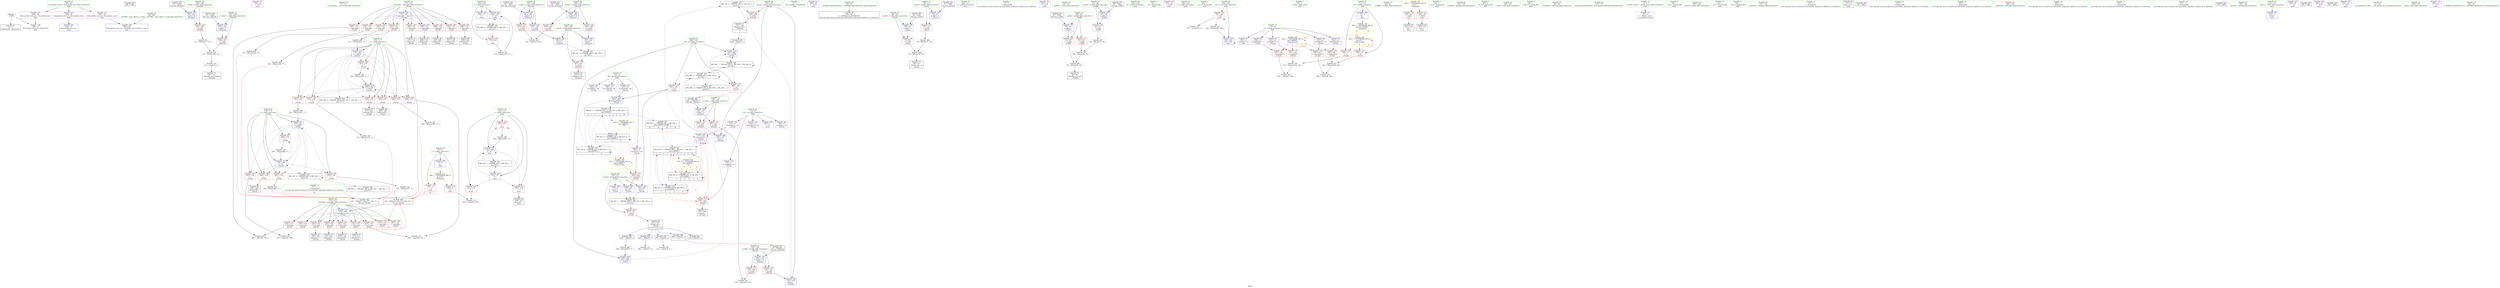 digraph "SVFG" {
	label="SVFG";

	Node0x558eb5ecf9c0 [shape=record,color=grey,label="{NodeID: 0\nNullPtr}"];
	Node0x558eb5ecf9c0 -> Node0x558eb5ee54e0[style=solid];
	Node0x558eb5ecf9c0 -> Node0x558eb5eec9b0[style=solid];
	Node0x558eb5f26870 [shape=record,color=black,label="{NodeID: 443\n380 = PHI()\n}"];
	Node0x558eb5ee6e70 [shape=record,color=blue,label="{NodeID: 194\n103\<--101\nn.addr\<--n\n_Z4chckii\n}"];
	Node0x558eb5ee6e70 -> Node0x558eb5ee9830[style=dashed];
	Node0x558eb5ee3850 [shape=record,color=purple,label="{NodeID: 111\n338\<--30\n\<--.str.4\nmain\n}"];
	Node0x558eb5ee2270 [shape=record,color=green,label="{NodeID: 28\n51\<--52\n__cxa_atexit\<--__cxa_atexit_field_insensitive\n}"];
	Node0x558eb5ef57c0 [shape=record,color=grey,label="{NodeID: 305\n275 = Binary(274, 77, )\n|{<s0>5}}"];
	Node0x558eb5ef57c0:s0 -> Node0x558eb5f27310[style=solid,color=red];
	Node0x558eb5eef4c0 [shape=record,color=blue,label="{NodeID: 222\n324\<--375\nt\<--inc5\nmain\n}"];
	Node0x558eb5eef4c0 -> Node0x558eb5f05d80[style=dashed];
	Node0x558eb5eea050 [shape=record,color=red,label="{NodeID: 139\n154\<--149\n\<--b.addr\n_Z4maxiii\n}"];
	Node0x558eb5eea050 -> Node0x558eb5ef6b40[style=solid];
	Node0x558eb5ee4b00 [shape=record,color=green,label="{NodeID: 56\n314\<--315\ni\<--i_field_insensitive\nmain\n}"];
	Node0x558eb5ee4b00 -> Node0x558eb5eec1a0[style=solid];
	Node0x558eb5ee4b00 -> Node0x558eb5eec270[style=solid];
	Node0x558eb5ee4b00 -> Node0x558eb5eec340[style=solid];
	Node0x558eb5ee4b00 -> Node0x558eb5eef320[style=solid];
	Node0x558eb5ee4b00 -> Node0x558eb5eef3f0[style=solid];
	Node0x558eb5f04480 [shape=record,color=black,label="{NodeID: 333\nMR_14V_3 = PHI(MR_14V_4, MR_14V_2, )\npts\{121 \}\n}"];
	Node0x558eb5f04480 -> Node0x558eb5ee99d0[style=dashed];
	Node0x558eb5eeb710 [shape=record,color=red,label="{NodeID: 167\n255\<--178\n\<--j\n_Z3calii\n}"];
	Node0x558eb5eeb710 -> Node0x558eb5ef63c0[style=solid];
	Node0x558eb5ee6310 [shape=record,color=black,label="{NodeID: 84\n260\<--259\nidxprom33\<--\n_Z3calii\n}"];
	Node0x558eb5ebe830 [shape=record,color=green,label="{NodeID: 1\n7\<--1\n__dso_handle\<--dummyObj\nGlob }"];
	Node0x558eb5f26940 [shape=record,color=black,label="{NodeID: 444\n101 = PHI()\n0th arg _Z4chckii }"];
	Node0x558eb5f26940 -> Node0x558eb5ee6e70[style=solid];
	Node0x558eb5ee6f40 [shape=record,color=blue,label="{NodeID: 195\n105\<--102\nk.addr\<--k\n_Z4chckii\n}"];
	Node0x558eb5ee6f40 -> Node0x558eb5ee9900[style=dashed];
	Node0x558eb5ee3920 [shape=record,color=purple,label="{NodeID: 112\n360\<--30\n\<--.str.4\nmain\n}"];
	Node0x558eb5ee2370 [shape=record,color=green,label="{NodeID: 29\n50\<--56\n_ZNSt8ios_base4InitD1Ev\<--_ZNSt8ios_base4InitD1Ev_field_insensitive\n}"];
	Node0x558eb5ee2370 -> Node0x558eb5ee56b0[style=solid];
	Node0x558eb5ef5940 [shape=record,color=grey,label="{NodeID: 306\n76 = Binary(77, 75, )\n}"];
	Node0x558eb5ef5940 -> Node0x558eb5ef5c40[style=solid];
	Node0x558eb5eea120 [shape=record,color=red,label="{NodeID: 140\n160\<--149\n\<--b.addr\n_Z4maxiii\n}"];
	Node0x558eb5eea120 -> Node0x558eb5ee75c0[style=solid];
	Node0x558eb5ee4bd0 [shape=record,color=green,label="{NodeID: 57\n316\<--317\nj\<--j_field_insensitive\nmain\n}"];
	Node0x558eb5eeb7e0 [shape=record,color=red,label="{NodeID: 168\n265\<--178\n\<--j\n_Z3calii\n}"];
	Node0x558eb5eeb7e0 -> Node0x558eb5ee63e0[style=solid];
	Node0x558eb5ee63e0 [shape=record,color=black,label="{NodeID: 85\n266\<--265\nidxprom36\<--\n_Z3calii\n}"];
	Node0x558eb5ee0890 [shape=record,color=green,label="{NodeID: 2\n9\<--1\n\<--dummyObj\nCan only get source location for instruction, argument, global var or function.}"];
	Node0x558eb5f26a10 [shape=record,color=black,label="{NodeID: 445\n102 = PHI()\n1st arg _Z4chckii }"];
	Node0x558eb5f26a10 -> Node0x558eb5ee6f40[style=solid];
	Node0x558eb5ee7010 [shape=record,color=blue,label="{NodeID: 196\n122\<--118\na.addr\<--a\n_Z4miniii\n}"];
	Node0x558eb5ee7010 -> Node0x558eb5ee9aa0[style=dashed];
	Node0x558eb5ee7010 -> Node0x558eb5ee9b70[style=dashed];
	Node0x558eb5ee39f0 [shape=record,color=purple,label="{NodeID: 113\n349\<--32\n\<--.str.5\nmain\n}"];
	Node0x558eb5ee2470 [shape=record,color=green,label="{NodeID: 30\n63\<--64\n_Z2onii\<--_Z2onii_field_insensitive\n}"];
	Node0x558eb5ef5ac0 [shape=record,color=grey,label="{NodeID: 307\n94 = Binary(77, 93, )\n}"];
	Node0x558eb5ef5ac0 -> Node0x558eb5ef5f40[style=solid];
	Node0x558eb5eea1f0 [shape=record,color=red,label="{NodeID: 141\n307\<--170\n\<--retval\n_Z3calii\n}"];
	Node0x558eb5eea1f0 -> Node0x558eb5ee6650[style=solid];
	Node0x558eb5ee4ca0 [shape=record,color=green,label="{NodeID: 58\n318\<--319\nk\<--k_field_insensitive\nmain\n}"];
	Node0x558eb5eeb8b0 [shape=record,color=red,label="{NodeID: 169\n274\<--178\n\<--j\n_Z3calii\n}"];
	Node0x558eb5eeb8b0 -> Node0x558eb5ef57c0[style=solid];
	Node0x558eb5ee64b0 [shape=record,color=black,label="{NodeID: 86\n299\<--298\nidxprom53\<--\n_Z3calii\n}"];
	Node0x558eb5ee0920 [shape=record,color=green,label="{NodeID: 3\n20\<--1\n.str\<--dummyObj\nGlob }"];
	Node0x558eb5f26ae0 [shape=record,color=black,label="{NodeID: 446\n118 = PHI(280, )\n0th arg _Z4miniii }"];
	Node0x558eb5f26ae0 -> Node0x558eb5ee7010[style=solid];
	Node0x558eb5ee70e0 [shape=record,color=blue,label="{NodeID: 197\n124\<--119\nb.addr\<--b\n_Z4miniii\n}"];
	Node0x558eb5ee70e0 -> Node0x558eb5ee9c40[style=dashed];
	Node0x558eb5ee70e0 -> Node0x558eb5ee9d10[style=dashed];
	Node0x558eb5ee3ac0 [shape=record,color=purple,label="{NodeID: 114\n379\<--34\n\<--.str.6\nmain\n}"];
	Node0x558eb5ee2570 [shape=record,color=green,label="{NodeID: 31\n68\<--69\nn.addr\<--n.addr_field_insensitive\n_Z2onii\n}"];
	Node0x558eb5ee2570 -> Node0x558eb5ee9420[style=solid];
	Node0x558eb5ee2570 -> Node0x558eb5eecab0[style=solid];
	Node0x558eb5ef5c40 [shape=record,color=grey,label="{NodeID: 308\n78 = Binary(74, 76, )\n}"];
	Node0x558eb5ef5c40 -> Node0x558eb5ee57b0[style=solid];
	Node0x558eb5eea2c0 [shape=record,color=red,label="{NodeID: 142\n184\<--172\n\<--beg.addr\n_Z3calii\n}"];
	Node0x558eb5eea2c0 -> Node0x558eb5ef7140[style=solid];
	Node0x558eb5ee4d70 [shape=record,color=green,label="{NodeID: 59\n320\<--321\nl\<--l_field_insensitive\nmain\n}"];
	Node0x558eb5f05380 [shape=record,color=black,label="{NodeID: 336\nMR_42V_7 = PHI(MR_42V_8, MR_42V_6, )\npts\{160000 \}\n|{|<s2>5}}"];
	Node0x558eb5f05380 -> Node0x558eb5f03a80[style=dashed];
	Node0x558eb5f05380 -> Node0x558eb5f05380[style=dashed];
	Node0x558eb5f05380:s2 -> Node0x558eb5f0c2b0[style=dashed,color=red];
	Node0x558eb5eeb980 [shape=record,color=red,label="{NodeID: 170\n281\<--178\n\<--j\n_Z3calii\n}"];
	Node0x558eb5eeb980 -> Node0x558eb5ef54c0[style=solid];
	Node0x558eb5ee6580 [shape=record,color=black,label="{NodeID: 87\n302\<--301\nidxprom55\<--\n_Z3calii\n}"];
	Node0x558eb5ee09b0 [shape=record,color=green,label="{NodeID: 4\n22\<--1\n.str.1\<--dummyObj\nGlob }"];
	Node0x558eb5f26c70 [shape=record,color=black,label="{NodeID: 447\n119 = PHI(284, )\n1st arg _Z4miniii }"];
	Node0x558eb5f26c70 -> Node0x558eb5ee70e0[style=solid];
	Node0x558eb5ee71b0 [shape=record,color=blue,label="{NodeID: 198\n120\<--132\nretval\<--\n_Z4miniii\n}"];
	Node0x558eb5ee71b0 -> Node0x558eb5f04480[style=dashed];
	Node0x558eb5ee8cf0 [shape=record,color=purple,label="{NodeID: 115\n404\<--36\nllvm.global_ctors_0\<--llvm.global_ctors\nGlob }"];
	Node0x558eb5ee8cf0 -> Node0x558eb5eec7b0[style=solid];
	Node0x558eb5ee2640 [shape=record,color=green,label="{NodeID: 32\n70\<--71\nk.addr\<--k.addr_field_insensitive\n_Z2onii\n}"];
	Node0x558eb5ee2640 -> Node0x558eb5ee94f0[style=solid];
	Node0x558eb5ee2640 -> Node0x558eb5eecb80[style=solid];
	Node0x558eb5ef5dc0 [shape=record,color=grey,label="{NodeID: 309\n96 = Binary(91, 95, )\n}"];
	Node0x558eb5ef5dc0 -> Node0x558eb5ee5880[style=solid];
	Node0x558eb5eea390 [shape=record,color=red,label="{NodeID: 143\n190\<--172\n\<--beg.addr\n_Z3calii\n}"];
	Node0x558eb5eea390 -> Node0x558eb5ee5bc0[style=solid];
	Node0x558eb5ee4e40 [shape=record,color=green,label="{NodeID: 60\n322\<--323\ntest\<--test_field_insensitive\nmain\n}"];
	Node0x558eb5ee4e40 -> Node0x558eb5eec410[style=solid];
	Node0x558eb5ee4e40 -> Node0x558eb5eef250[style=solid];
	Node0x558eb5f05880 [shape=record,color=black,label="{NodeID: 337\nMR_44V_8 = PHI(MR_44V_9, MR_44V_7, )\npts\{190000 \}\n|{|<s2>5|<s3>5|<s4>5}}"];
	Node0x558eb5f05880 -> Node0x558eb5f03f80[style=dashed];
	Node0x558eb5f05880 -> Node0x558eb5f05880[style=dashed];
	Node0x558eb5f05880:s2 -> Node0x558eb5eebcc0[style=dashed,color=red];
	Node0x558eb5f05880:s3 -> Node0x558eb5ee79d0[style=dashed,color=red];
	Node0x558eb5f05880:s4 -> Node0x558eb5f08eb0[style=dashed,color=red];
	Node0x558eb5eeba50 [shape=record,color=red,label="{NodeID: 171\n288\<--178\n\<--j\n_Z3calii\n}"];
	Node0x558eb5eeba50 -> Node0x558eb5ef4bc0[style=solid];
	Node0x558eb5ee6650 [shape=record,color=black,label="{NodeID: 88\n167\<--307\n_Z3calii_ret\<--\n_Z3calii\n|{<s0>3|<s1>4|<s2>5|<s3>6|<s4>14}}"];
	Node0x558eb5ee6650:s0 -> Node0x558eb5f28160[style=solid,color=blue];
	Node0x558eb5ee6650:s1 -> Node0x558eb5f28270[style=solid,color=blue];
	Node0x558eb5ee6650:s2 -> Node0x558eb5f27c50[style=solid,color=blue];
	Node0x558eb5ee6650:s3 -> Node0x558eb5f27e80[style=solid,color=blue];
	Node0x558eb5ee6650:s4 -> Node0x558eb5f26680[style=solid,color=blue];
	Node0x558eb5ee0a40 [shape=record,color=green,label="{NodeID: 5\n24\<--1\nstdin\<--dummyObj\nGlob }"];
	Node0x558eb5f26db0 [shape=record,color=black,label="{NodeID: 448\n168 = PHI(217, 244, 273, 282, 77, )\n0th arg _Z3calii }"];
	Node0x558eb5f26db0 -> Node0x558eb5ee7690[style=solid];
	Node0x558eb5f0c1d0 [shape=record,color=yellow,style=double,label="{NodeID: 365\n40V_1 = ENCHI(MR_40V_0)\npts\{140000 \}\nFun[_Z3calii]|{|<s4>3|<s5>4|<s6>5|<s7>6}}"];
	Node0x558eb5f0c1d0 -> Node0x558eb5eebe60[style=dashed];
	Node0x558eb5f0c1d0 -> Node0x558eb5eebf30[style=dashed];
	Node0x558eb5f0c1d0 -> Node0x558eb5eec000[style=dashed];
	Node0x558eb5f0c1d0 -> Node0x558eb5eec0d0[style=dashed];
	Node0x558eb5f0c1d0:s4 -> Node0x558eb5f0c1d0[style=dashed,color=red];
	Node0x558eb5f0c1d0:s5 -> Node0x558eb5f0c1d0[style=dashed,color=red];
	Node0x558eb5f0c1d0:s6 -> Node0x558eb5f0c1d0[style=dashed,color=red];
	Node0x558eb5f0c1d0:s7 -> Node0x558eb5f0c1d0[style=dashed,color=red];
	Node0x558eb5ee7280 [shape=record,color=blue,label="{NodeID: 199\n120\<--135\nretval\<--\n_Z4miniii\n}"];
	Node0x558eb5ee7280 -> Node0x558eb5f04480[style=dashed];
	Node0x558eb5ee8d80 [shape=record,color=purple,label="{NodeID: 116\n405\<--36\nllvm.global_ctors_1\<--llvm.global_ctors\nGlob }"];
	Node0x558eb5ee8d80 -> Node0x558eb5eec8b0[style=solid];
	Node0x558eb5ee2710 [shape=record,color=green,label="{NodeID: 33\n80\<--81\n_Z3offii\<--_Z3offii_field_insensitive\n}"];
	Node0x558eb5ef5f40 [shape=record,color=grey,label="{NodeID: 310\n95 = Binary(92, 94, )\n}"];
	Node0x558eb5ef5f40 -> Node0x558eb5ef5dc0[style=solid];
	Node0x558eb5eea460 [shape=record,color=red,label="{NodeID: 144\n199\<--172\n\<--beg.addr\n_Z3calii\n}"];
	Node0x558eb5eea460 -> Node0x558eb5ee5e30[style=solid];
	Node0x558eb5ee4f10 [shape=record,color=green,label="{NodeID: 61\n324\<--325\nt\<--t_field_insensitive\nmain\n}"];
	Node0x558eb5ee4f10 -> Node0x558eb5eec4e0[style=solid];
	Node0x558eb5ee4f10 -> Node0x558eb5eef180[style=solid];
	Node0x558eb5ee4f10 -> Node0x558eb5eef4c0[style=solid];
	Node0x558eb5f05d80 [shape=record,color=black,label="{NodeID: 338\nMR_56V_3 = PHI(MR_56V_4, MR_56V_2, )\npts\{325 \}\n}"];
	Node0x558eb5f05d80 -> Node0x558eb5eec4e0[style=dashed];
	Node0x558eb5f05d80 -> Node0x558eb5eef4c0[style=dashed];
	Node0x558eb5eebb20 [shape=record,color=red,label="{NodeID: 172\n280\<--180\n\<--ret\n_Z3calii\n|{<s0>7}}"];
	Node0x558eb5eebb20:s0 -> Node0x558eb5f26ae0[style=solid,color=red];
	Node0x558eb5ee6720 [shape=record,color=black,label="{NodeID: 89\n331\<--328\ncall\<--\nmain\n}"];
	Node0x558eb5ee1280 [shape=record,color=green,label="{NodeID: 6\n25\<--1\n.str.2\<--dummyObj\nGlob }"];
	Node0x558eb5f27310 [shape=record,color=black,label="{NodeID: 449\n169 = PHI(218, 246, 275, 283, 377, )\n1st arg _Z3calii }"];
	Node0x558eb5f27310 -> Node0x558eb5ee7760[style=solid];
	Node0x558eb5f0c2b0 [shape=record,color=yellow,style=double,label="{NodeID: 366\n42V_1 = ENCHI(MR_42V_0)\npts\{160000 \}\nFun[_Z3calii]|{|<s2>3}}"];
	Node0x558eb5f0c2b0 -> Node0x558eb5eebd90[style=dashed];
	Node0x558eb5f0c2b0 -> Node0x558eb5f089b0[style=dashed];
	Node0x558eb5f0c2b0:s2 -> Node0x558eb5f0c2b0[style=dashed,color=red];
	Node0x558eb5ee7350 [shape=record,color=blue,label="{NodeID: 200\n147\<--143\na.addr\<--a\n_Z4maxiii\n}"];
	Node0x558eb5ee7350 -> Node0x558eb5ee9eb0[style=dashed];
	Node0x558eb5ee7350 -> Node0x558eb5ee9f80[style=dashed];
	Node0x558eb5ee8e40 [shape=record,color=purple,label="{NodeID: 117\n406\<--36\nllvm.global_ctors_2\<--llvm.global_ctors\nGlob }"];
	Node0x558eb5ee8e40 -> Node0x558eb5eec9b0[style=solid];
	Node0x558eb5ee2810 [shape=record,color=green,label="{NodeID: 34\n85\<--86\nn.addr\<--n.addr_field_insensitive\n_Z3offii\n}"];
	Node0x558eb5ee2810 -> Node0x558eb5ee95c0[style=solid];
	Node0x558eb5ee2810 -> Node0x558eb5ee9690[style=solid];
	Node0x558eb5ee2810 -> Node0x558eb5ee6cd0[style=solid];
	Node0x558eb5ef60c0 [shape=record,color=grey,label="{NodeID: 311\n111 = Binary(77, 110, )\n}"];
	Node0x558eb5ef60c0 -> Node0x558eb5ef42c0[style=solid];
	Node0x558eb5eea530 [shape=record,color=red,label="{NodeID: 145\n208\<--172\n\<--beg.addr\n_Z3calii\n}"];
	Node0x558eb5eea530 -> Node0x558eb5ee5fd0[style=solid];
	Node0x558eb5ee4fe0 [shape=record,color=green,label="{NodeID: 62\n332\<--333\nfreopen\<--freopen_field_insensitive\n}"];
	Node0x558eb5f06a90 [shape=record,color=black,label="{NodeID: 339\nMR_52V_2 = PHI(MR_52V_4, MR_52V_1, )\npts\{315 \}\n}"];
	Node0x558eb5f06a90 -> Node0x558eb5eef320[style=dashed];
	Node0x558eb5eebbf0 [shape=record,color=red,label="{NodeID: 173\n297\<--180\n\<--ret\n_Z3calii\n}"];
	Node0x558eb5eebbf0 -> Node0x558eb5eeef10[style=solid];
	Node0x558eb5eebbf0 -> Node0x558eb5eeefe0[style=solid];
	Node0x558eb5ee67f0 [shape=record,color=black,label="{NodeID: 90\n337\<--334\ncall1\<--\nmain\n}"];
	Node0x558eb5ee1310 [shape=record,color=green,label="{NodeID: 7\n27\<--1\n.str.3\<--dummyObj\nGlob }"];
	Node0x558eb5f27550 [shape=record,color=black,label="{NodeID: 450\n66 = PHI()\n0th arg _Z2onii }"];
	Node0x558eb5f27550 -> Node0x558eb5eecab0[style=solid];
	Node0x558eb5ee7420 [shape=record,color=blue,label="{NodeID: 201\n149\<--144\nb.addr\<--b\n_Z4maxiii\n}"];
	Node0x558eb5ee7420 -> Node0x558eb5eea050[style=dashed];
	Node0x558eb5ee7420 -> Node0x558eb5eea120[style=dashed];
	Node0x558eb5ee8f40 [shape=record,color=red,label="{NodeID: 118\n354\<--8\n\<--n\nmain\n}"];
	Node0x558eb5ee8f40 -> Node0x558eb5ef69c0[style=solid];
	Node0x558eb5ee28e0 [shape=record,color=green,label="{NodeID: 35\n87\<--88\nk.addr\<--k.addr_field_insensitive\n_Z3offii\n}"];
	Node0x558eb5ee28e0 -> Node0x558eb5ee9760[style=solid];
	Node0x558eb5ee28e0 -> Node0x558eb5ee6da0[style=solid];
	Node0x558eb5ef6240 [shape=record,color=grey,label="{NodeID: 312\n228 = cmp(226, 227, )\n}"];
	Node0x558eb5eea600 [shape=record,color=red,label="{NodeID: 146\n216\<--172\n\<--beg.addr\n_Z3calii\n}"];
	Node0x558eb5eea600 -> Node0x558eb5ef4d40[style=solid];
	Node0x558eb5ee50e0 [shape=record,color=green,label="{NodeID: 63\n340\<--341\nscanf\<--scanf_field_insensitive\n}"];
	Node0x558eb5eebcc0 [shape=record,color=red,label="{NodeID: 174\n196\<--195\n\<--arrayidx2\n_Z3calii\n}"];
	Node0x558eb5eebcc0 -> Node0x558eb5ee5d60[style=solid];
	Node0x558eb5ee68c0 [shape=record,color=black,label="{NodeID: 91\n358\<--357\nidxprom\<--\nmain\n}"];
	Node0x558eb5ee13a0 [shape=record,color=green,label="{NodeID: 8\n29\<--1\nstdout\<--dummyObj\nGlob }"];
	Node0x558eb5f27620 [shape=record,color=black,label="{NodeID: 451\n67 = PHI()\n1st arg _Z2onii }"];
	Node0x558eb5f27620 -> Node0x558eb5eecb80[style=solid];
	Node0x558eb5ee74f0 [shape=record,color=blue,label="{NodeID: 202\n145\<--157\nretval\<--\n_Z4maxiii\n}"];
	Node0x558eb5ee74f0 -> Node0x558eb5f0a7b0[style=dashed];
	Node0x558eb5ee9010 [shape=record,color=red,label="{NodeID: 119\n377\<--8\n\<--n\nmain\n|{<s0>14}}"];
	Node0x558eb5ee9010:s0 -> Node0x558eb5f27310[style=solid,color=red];
	Node0x558eb5ee29b0 [shape=record,color=green,label="{NodeID: 36\n98\<--99\n_Z4chckii\<--_Z4chckii_field_insensitive\n}"];
	Node0x558eb5ef63c0 [shape=record,color=grey,label="{NodeID: 313\n257 = cmp(255, 256, )\n}"];
	Node0x558eb5eea6d0 [shape=record,color=red,label="{NodeID: 147\n222\<--172\n\<--beg.addr\n_Z3calii\n}"];
	Node0x558eb5eea6d0 -> Node0x558eb5ef4140[style=solid];
	Node0x558eb5ee51e0 [shape=record,color=green,label="{NodeID: 64\n372\<--373\nllvm.memset.p0i8.i64\<--llvm.memset.p0i8.i64_field_insensitive\n}"];
	Node0x558eb5f07080 [shape=record,color=black,label="{NodeID: 341\nMR_60V_2 = PHI(MR_60V_3, MR_60V_1, )\npts\{160000 190000 \}\n|{<s0>14|<s1>14|<s2>14|<s3>14}}"];
	Node0x558eb5f07080:s0 -> Node0x558eb5eebcc0[style=dashed,color=red];
	Node0x558eb5f07080:s1 -> Node0x558eb5ee79d0[style=dashed,color=red];
	Node0x558eb5f07080:s2 -> Node0x558eb5f08eb0[style=dashed,color=red];
	Node0x558eb5f07080:s3 -> Node0x558eb5f0c2b0[style=dashed,color=red];
	Node0x558eb5eebd90 [shape=record,color=red,label="{NodeID: 175\n205\<--204\n\<--arrayidx7\n_Z3calii\n}"];
	Node0x558eb5eebd90 -> Node0x558eb5ee7900[style=solid];
	Node0x558eb5ee6990 [shape=record,color=purple,label="{NodeID: 92\n47\<--4\n\<--_ZStL8__ioinit\n__cxx_global_var_init\n}"];
	Node0x558eb5ee1430 [shape=record,color=green,label="{NodeID: 9\n30\<--1\n.str.4\<--dummyObj\nGlob }"];
	Node0x558eb5f276f0 [shape=record,color=black,label="{NodeID: 452\n143 = PHI()\n0th arg _Z4maxiii }"];
	Node0x558eb5f276f0 -> Node0x558eb5ee7350[style=solid];
	Node0x558eb5ee75c0 [shape=record,color=blue,label="{NodeID: 203\n145\<--160\nretval\<--\n_Z4maxiii\n}"];
	Node0x558eb5ee75c0 -> Node0x558eb5f0a7b0[style=dashed];
	Node0x558eb5ee90e0 [shape=record,color=red,label="{NodeID: 120\n234\<--11\n\<--K\n_Z3calii\n}"];
	Node0x558eb5ee90e0 -> Node0x558eb5ef48c0[style=solid];
	Node0x558eb5ee2ab0 [shape=record,color=green,label="{NodeID: 37\n103\<--104\nn.addr\<--n.addr_field_insensitive\n_Z4chckii\n}"];
	Node0x558eb5ee2ab0 -> Node0x558eb5ee9830[style=solid];
	Node0x558eb5ee2ab0 -> Node0x558eb5ee6e70[style=solid];
	Node0x558eb5ef6540 [shape=record,color=grey,label="{NodeID: 314\n113 = cmp(112, 9, )\n}"];
	Node0x558eb5ef6540 -> Node0x558eb5ee5950[style=solid];
	Node0x558eb5eea7a0 [shape=record,color=red,label="{NodeID: 148\n230\<--172\n\<--beg.addr\n_Z3calii\n}"];
	Node0x558eb5eea7a0 -> Node0x558eb5ee6170[style=solid];
	Node0x558eb5ee52e0 [shape=record,color=green,label="{NodeID: 65\n381\<--382\nprintf\<--printf_field_insensitive\n}"];
	Node0x558eb5f075b0 [shape=record,color=black,label="{NodeID: 342\nMR_28V_3 = PHI(MR_28V_5, MR_28V_2, MR_28V_4, )\npts\{171 \}\n}"];
	Node0x558eb5f075b0 -> Node0x558eb5eea1f0[style=dashed];
	Node0x558eb5eebe60 [shape=record,color=red,label="{NodeID: 176\n233\<--232\n\<--arrayidx17\n_Z3calii\n}"];
	Node0x558eb5eebe60 -> Node0x558eb5ef48c0[style=solid];
	Node0x558eb5ee6a60 [shape=record,color=purple,label="{NodeID: 93\n232\<--13\narrayidx17\<--a\n_Z3calii\n}"];
	Node0x558eb5ee6a60 -> Node0x558eb5eebe60[style=solid];
	Node0x558eb5ee14c0 [shape=record,color=green,label="{NodeID: 10\n32\<--1\n.str.5\<--dummyObj\nGlob }"];
	Node0x558eb5f277c0 [shape=record,color=black,label="{NodeID: 453\n144 = PHI()\n1st arg _Z4maxiii }"];
	Node0x558eb5f277c0 -> Node0x558eb5ee7420[style=solid];
	Node0x558eb5ee7690 [shape=record,color=blue,label="{NodeID: 204\n172\<--168\nbeg.addr\<--beg\n_Z3calii\n}"];
	Node0x558eb5ee7690 -> Node0x558eb5eea2c0[style=dashed];
	Node0x558eb5ee7690 -> Node0x558eb5eea390[style=dashed];
	Node0x558eb5ee7690 -> Node0x558eb5eea460[style=dashed];
	Node0x558eb5ee7690 -> Node0x558eb5eea530[style=dashed];
	Node0x558eb5ee7690 -> Node0x558eb5eea600[style=dashed];
	Node0x558eb5ee7690 -> Node0x558eb5eea6d0[style=dashed];
	Node0x558eb5ee7690 -> Node0x558eb5eea7a0[style=dashed];
	Node0x558eb5ee7690 -> Node0x558eb5eea870[style=dashed];
	Node0x558eb5ee7690 -> Node0x558eb5eea940[style=dashed];
	Node0x558eb5ee91b0 [shape=record,color=red,label="{NodeID: 121\n263\<--11\n\<--K\n_Z3calii\n}"];
	Node0x558eb5ee91b0 -> Node0x558eb5ef5340[style=solid];
	Node0x558eb5ee2b80 [shape=record,color=green,label="{NodeID: 38\n105\<--106\nk.addr\<--k.addr_field_insensitive\n_Z4chckii\n}"];
	Node0x558eb5ee2b80 -> Node0x558eb5ee9900[style=solid];
	Node0x558eb5ee2b80 -> Node0x558eb5ee6f40[style=solid];
	Node0x558eb5ef66c0 [shape=record,color=grey,label="{NodeID: 315\n248 = cmp(247, 9, )\n}"];
	Node0x558eb5eea870 [shape=record,color=red,label="{NodeID: 149\n243\<--172\n\<--beg.addr\n_Z3calii\n}"];
	Node0x558eb5eea870 -> Node0x558eb5ef4740[style=solid];
	Node0x558eb5ee53e0 [shape=record,color=green,label="{NodeID: 66\n38\<--400\n_GLOBAL__sub_I_Rijul_2_1.cpp\<--_GLOBAL__sub_I_Rijul_2_1.cpp_field_insensitive\n}"];
	Node0x558eb5ee53e0 -> Node0x558eb5eec8b0[style=solid];
	Node0x558eb5f07ab0 [shape=record,color=black,label="{NodeID: 343\nMR_34V_2 = PHI(MR_34V_4, MR_34V_1, MR_34V_1, )\npts\{177 \}\n}"];
	Node0x558eb5eebf30 [shape=record,color=red,label="{NodeID: 177\n239\<--238\n\<--arrayidx20\n_Z3calii\n}"];
	Node0x558eb5eebf30 -> Node0x558eb5ef72c0[style=solid];
	Node0x558eb5ee6b30 [shape=record,color=purple,label="{NodeID: 94\n238\<--13\narrayidx20\<--a\n_Z3calii\n}"];
	Node0x558eb5ee6b30 -> Node0x558eb5eebf30[style=solid];
	Node0x558eb5ee1550 [shape=record,color=green,label="{NodeID: 11\n34\<--1\n.str.6\<--dummyObj\nGlob }"];
	Node0x558eb5f27890 [shape=record,color=black,label="{NodeID: 454\n83 = PHI()\n0th arg _Z3offii }"];
	Node0x558eb5f27890 -> Node0x558eb5ee6cd0[style=solid];
	Node0x558eb5ee7760 [shape=record,color=blue,label="{NodeID: 205\n174\<--169\nend.addr\<--end\n_Z3calii\n}"];
	Node0x558eb5ee7760 -> Node0x558eb5eeaa10[style=dashed];
	Node0x558eb5ee7760 -> Node0x558eb5eeaae0[style=dashed];
	Node0x558eb5ee7760 -> Node0x558eb5eeabb0[style=dashed];
	Node0x558eb5ee7760 -> Node0x558eb5eeac80[style=dashed];
	Node0x558eb5ee7760 -> Node0x558eb5eead50[style=dashed];
	Node0x558eb5ee7760 -> Node0x558eb5eeae20[style=dashed];
	Node0x558eb5ee7760 -> Node0x558eb5eeaef0[style=dashed];
	Node0x558eb5ee7760 -> Node0x558eb5eeafc0[style=dashed];
	Node0x558eb5ee7760 -> Node0x558eb5eeb090[style=dashed];
	Node0x558eb5ee9280 [shape=record,color=red,label="{NodeID: 122\n328\<--24\n\<--stdin\nmain\n}"];
	Node0x558eb5ee9280 -> Node0x558eb5ee6720[style=solid];
	Node0x558eb5ee2c50 [shape=record,color=green,label="{NodeID: 39\n115\<--116\n_Z4miniii\<--_Z4miniii_field_insensitive\n}"];
	Node0x558eb5ef6840 [shape=record,color=grey,label="{NodeID: 316\n347 = cmp(343, 9, )\n}"];
	Node0x558eb5eea940 [shape=record,color=red,label="{NodeID: 150\n298\<--172\n\<--beg.addr\n_Z3calii\n}"];
	Node0x558eb5eea940 -> Node0x558eb5ee64b0[style=solid];
	Node0x558eb5ee54e0 [shape=record,color=black,label="{NodeID: 67\n2\<--3\ndummyVal\<--dummyVal\n}"];
	Node0x558eb5f07fb0 [shape=record,color=black,label="{NodeID: 344\nMR_36V_2 = PHI(MR_36V_3, MR_36V_1, MR_36V_1, )\npts\{179 \}\n}"];
	Node0x558eb5eec000 [shape=record,color=red,label="{NodeID: 178\n262\<--261\n\<--arrayidx34\n_Z3calii\n}"];
	Node0x558eb5eec000 -> Node0x558eb5ef5340[style=solid];
	Node0x558eb5ee6c00 [shape=record,color=purple,label="{NodeID: 95\n261\<--13\narrayidx34\<--a\n_Z3calii\n}"];
	Node0x558eb5ee6c00 -> Node0x558eb5eec000[style=solid];
	Node0x558eb5ee15e0 [shape=record,color=green,label="{NodeID: 12\n37\<--1\n\<--dummyObj\nCan only get source location for instruction, argument, global var or function.}"];
	Node0x558eb5f27960 [shape=record,color=black,label="{NodeID: 455\n84 = PHI()\n1st arg _Z3offii }"];
	Node0x558eb5f27960 -> Node0x558eb5ee6da0[style=solid];
	Node0x558eb5ef3fc0 [shape=record,color=grey,label="{NodeID: 289\n252 = Binary(251, 77, )\n}"];
	Node0x558eb5ef3fc0 -> Node0x558eb5ee7c40[style=solid];
	Node0x558eb5ee7830 [shape=record,color=blue,label="{NodeID: 206\n170\<--9\nretval\<--\n_Z3calii\n}"];
	Node0x558eb5ee7830 -> Node0x558eb5f075b0[style=dashed];
	Node0x558eb5ee9350 [shape=record,color=red,label="{NodeID: 123\n334\<--29\n\<--stdout\nmain\n}"];
	Node0x558eb5ee9350 -> Node0x558eb5ee67f0[style=solid];
	Node0x558eb5ee2d50 [shape=record,color=green,label="{NodeID: 40\n120\<--121\nretval\<--retval_field_insensitive\n_Z4miniii\n}"];
	Node0x558eb5ee2d50 -> Node0x558eb5ee99d0[style=solid];
	Node0x558eb5ee2d50 -> Node0x558eb5ee71b0[style=solid];
	Node0x558eb5ee2d50 -> Node0x558eb5ee7280[style=solid];
	Node0x558eb5ef69c0 [shape=record,color=grey,label="{NodeID: 317\n355 = cmp(353, 354, )\n}"];
	Node0x558eb5eeaa10 [shape=record,color=red,label="{NodeID: 151\n185\<--174\n\<--end.addr\n_Z3calii\n}"];
	Node0x558eb5eeaa10 -> Node0x558eb5ef7140[style=solid];
	Node0x558eb5ee55e0 [shape=record,color=black,label="{NodeID: 68\n311\<--9\nmain_ret\<--\nmain\n}"];
	Node0x558eb5f084b0 [shape=record,color=black,label="{NodeID: 345\nMR_38V_2 = PHI(MR_38V_4, MR_38V_1, MR_38V_1, )\npts\{181 \}\n}"];
	Node0x558eb5eec0d0 [shape=record,color=red,label="{NodeID: 179\n268\<--267\n\<--arrayidx37\n_Z3calii\n}"];
	Node0x558eb5eec0d0 -> Node0x558eb5ef6cc0[style=solid];
	Node0x558eb5ee3c40 [shape=record,color=purple,label="{NodeID: 96\n267\<--13\narrayidx37\<--a\n_Z3calii\n}"];
	Node0x558eb5ee3c40 -> Node0x558eb5eec0d0[style=solid];
	Node0x558eb5ee1670 [shape=record,color=green,label="{NodeID: 13\n77\<--1\n\<--dummyObj\nCan only get source location for instruction, argument, global var or function.|{<s0>14}}"];
	Node0x558eb5ee1670:s0 -> Node0x558eb5f26db0[style=solid,color=red];
	Node0x558eb5f27b50 [shape=record,color=black,label="{NodeID: 456\n48 = PHI()\n}"];
	Node0x558eb5f0c930 [shape=record,color=yellow,style=double,label="{NodeID: 373\n46V_1 = ENCHI(MR_46V_0)\npts\{1 \}\nFun[main]}"];
	Node0x558eb5f0c930 -> Node0x558eb5ee9280[style=dashed];
	Node0x558eb5f0c930 -> Node0x558eb5ee9350[style=dashed];
	Node0x558eb5ef4140 [shape=record,color=grey,label="{NodeID: 290\n223 = Binary(222, 77, )\n}"];
	Node0x558eb5ef4140 -> Node0x558eb5ee7b70[style=solid];
	Node0x558eb5ee7900 [shape=record,color=blue,label="{NodeID: 207\n170\<--205\nretval\<--\n_Z3calii\n}"];
	Node0x558eb5ee7900 -> Node0x558eb5f075b0[style=dashed];
	Node0x558eb5ee9420 [shape=record,color=red,label="{NodeID: 124\n74\<--68\n\<--n.addr\n_Z2onii\n}"];
	Node0x558eb5ee9420 -> Node0x558eb5ef5c40[style=solid];
	Node0x558eb5ee2e20 [shape=record,color=green,label="{NodeID: 41\n122\<--123\na.addr\<--a.addr_field_insensitive\n_Z4miniii\n}"];
	Node0x558eb5ee2e20 -> Node0x558eb5ee9aa0[style=solid];
	Node0x558eb5ee2e20 -> Node0x558eb5ee9b70[style=solid];
	Node0x558eb5ee2e20 -> Node0x558eb5ee7010[style=solid];
	Node0x558eb5ef6b40 [shape=record,color=grey,label="{NodeID: 318\n155 = cmp(153, 154, )\n}"];
	Node0x558eb5eeaae0 [shape=record,color=red,label="{NodeID: 152\n193\<--174\n\<--end.addr\n_Z3calii\n}"];
	Node0x558eb5eeaae0 -> Node0x558eb5ee5c90[style=solid];
	Node0x558eb5ee56b0 [shape=record,color=black,label="{NodeID: 69\n49\<--50\n\<--_ZNSt8ios_base4InitD1Ev\nCan only get source location for instruction, argument, global var or function.}"];
	Node0x558eb5f089b0 [shape=record,color=black,label="{NodeID: 346\nMR_42V_2 = PHI(MR_42V_11, MR_42V_1, MR_42V_1, )\npts\{160000 \}\n|{<s0>3|<s1>4|<s2>4|<s3>5|<s4>6|<s5>14}}"];
	Node0x558eb5f089b0:s0 -> Node0x558eb5f03a80[style=dashed,color=blue];
	Node0x558eb5f089b0:s1 -> Node0x558eb5f03a80[style=dashed,color=blue];
	Node0x558eb5f089b0:s2 -> Node0x558eb5f05380[style=dashed,color=blue];
	Node0x558eb5f089b0:s3 -> Node0x558eb5f12b80[style=dashed,color=blue];
	Node0x558eb5f089b0:s4 -> Node0x558eb5f05380[style=dashed,color=blue];
	Node0x558eb5f089b0:s5 -> Node0x558eb5f07080[style=dashed,color=blue];
	Node0x558eb5eec1a0 [shape=record,color=red,label="{NodeID: 180\n353\<--314\n\<--i\nmain\n}"];
	Node0x558eb5eec1a0 -> Node0x558eb5ef69c0[style=solid];
	Node0x558eb5ee3d10 [shape=record,color=purple,label="{NodeID: 97\n359\<--13\narrayidx\<--a\nmain\n}"];
	Node0x558eb5ee1700 [shape=record,color=green,label="{NodeID: 14\n215\<--1\n\<--dummyObj\nCan only get source location for instruction, argument, global var or function.}"];
	Node0x558eb5f27c50 [shape=record,color=black,label="{NodeID: 457\n276 = PHI(167, )\n}"];
	Node0x558eb5f27c50 -> Node0x558eb5ef6fc0[style=solid];
	Node0x558eb5f0ca40 [shape=record,color=yellow,style=double,label="{NodeID: 374\n48V_1 = ENCHI(MR_48V_0)\npts\{10 \}\nFun[main]}"];
	Node0x558eb5f0ca40 -> Node0x558eb5ee8f40[style=dashed];
	Node0x558eb5f0ca40 -> Node0x558eb5ee9010[style=dashed];
	Node0x558eb5ef42c0 [shape=record,color=grey,label="{NodeID: 291\n112 = Binary(109, 111, )\n}"];
	Node0x558eb5ef42c0 -> Node0x558eb5ef6540[style=solid];
	Node0x558eb5ee79d0 [shape=record,color=blue,label="{NodeID: 208\n213\<--215\narrayidx12\<--\n_Z3calii\n|{<s0>3|<s1>3|<s2>3}}"];
	Node0x558eb5ee79d0:s0 -> Node0x558eb5eebcc0[style=dashed,color=red];
	Node0x558eb5ee79d0:s1 -> Node0x558eb5ee79d0[style=dashed,color=red];
	Node0x558eb5ee79d0:s2 -> Node0x558eb5f08eb0[style=dashed,color=red];
	Node0x558eb5ee94f0 [shape=record,color=red,label="{NodeID: 125\n75\<--70\n\<--k.addr\n_Z2onii\n}"];
	Node0x558eb5ee94f0 -> Node0x558eb5ef5940[style=solid];
	Node0x558eb5ee2ef0 [shape=record,color=green,label="{NodeID: 42\n124\<--125\nb.addr\<--b.addr_field_insensitive\n_Z4miniii\n}"];
	Node0x558eb5ee2ef0 -> Node0x558eb5ee9c40[style=solid];
	Node0x558eb5ee2ef0 -> Node0x558eb5ee9d10[style=solid];
	Node0x558eb5ee2ef0 -> Node0x558eb5ee70e0[style=solid];
	Node0x558eb5ef6cc0 [shape=record,color=grey,label="{NodeID: 319\n269 = cmp(264, 268, )\n}"];
	Node0x558eb5eeabb0 [shape=record,color=red,label="{NodeID: 153\n202\<--174\n\<--end.addr\n_Z3calii\n}"];
	Node0x558eb5eeabb0 -> Node0x558eb5ee5f00[style=solid];
	Node0x558eb5ee57b0 [shape=record,color=black,label="{NodeID: 70\n65\<--78\n_Z2onii_ret\<--or\n_Z2onii\n}"];
	Node0x558eb5f08eb0 [shape=record,color=black,label="{NodeID: 347\nMR_44V_2 = PHI(MR_44V_5, MR_44V_1, MR_44V_1, )\npts\{190000 \}\n|{<s0>3|<s1>4|<s2>4|<s3>5|<s4>6|<s5>14}}"];
	Node0x558eb5f08eb0:s0 -> Node0x558eb5f03f80[style=dashed,color=blue];
	Node0x558eb5f08eb0:s1 -> Node0x558eb5f03f80[style=dashed,color=blue];
	Node0x558eb5f08eb0:s2 -> Node0x558eb5f05880[style=dashed,color=blue];
	Node0x558eb5f08eb0:s3 -> Node0x558eb5f12ce0[style=dashed,color=blue];
	Node0x558eb5f08eb0:s4 -> Node0x558eb5f05880[style=dashed,color=blue];
	Node0x558eb5f08eb0:s5 -> Node0x558eb5f07080[style=dashed,color=blue];
	Node0x558eb5eec270 [shape=record,color=red,label="{NodeID: 181\n357\<--314\n\<--i\nmain\n}"];
	Node0x558eb5eec270 -> Node0x558eb5ee68c0[style=solid];
	Node0x558eb5ee3de0 [shape=record,color=purple,label="{NodeID: 98\n201\<--15\narrayidx5\<--dp\n_Z3calii\n}"];
	Node0x558eb5ee1790 [shape=record,color=green,label="{NodeID: 15\n345\<--1\n\<--dummyObj\nCan only get source location for instruction, argument, global var or function.}"];
	Node0x558eb5f27e80 [shape=record,color=black,label="{NodeID: 458\n284 = PHI(167, )\n|{<s0>7}}"];
	Node0x558eb5f27e80:s0 -> Node0x558eb5f26c70[style=solid,color=red];
	Node0x558eb5ef4440 [shape=record,color=grey,label="{NodeID: 292\n220 = Binary(219, 77, )\n}"];
	Node0x558eb5ef4440 -> Node0x558eb5ee7aa0[style=solid];
	Node0x558eb5ee7aa0 [shape=record,color=blue,label="{NodeID: 209\n180\<--220\nret\<--add13\n_Z3calii\n}"];
	Node0x558eb5ee7aa0 -> Node0x558eb5f03580[style=dashed];
	Node0x558eb5ee95c0 [shape=record,color=red,label="{NodeID: 126\n91\<--85\n\<--n.addr\n_Z3offii\n}"];
	Node0x558eb5ee95c0 -> Node0x558eb5ef5dc0[style=solid];
	Node0x558eb5ee2fc0 [shape=record,color=green,label="{NodeID: 43\n140\<--141\n_Z4maxiii\<--_Z4maxiii_field_insensitive\n}"];
	Node0x558eb5ef6e40 [shape=record,color=grey,label="{NodeID: 320\n130 = cmp(128, 129, )\n}"];
	Node0x558eb5eeac80 [shape=record,color=red,label="{NodeID: 154\n211\<--174\n\<--end.addr\n_Z3calii\n}"];
	Node0x558eb5eeac80 -> Node0x558eb5ee60a0[style=solid];
	Node0x558eb5ee5880 [shape=record,color=black,label="{NodeID: 71\n82\<--96\n_Z3offii_ret\<--sub\n_Z3offii\n}"];
	Node0x558eb5f12b80 [shape=record,color=yellow,style=double,label="{NodeID: 431\n42V_9 = CSCHI(MR_42V_7)\npts\{160000 \}\nCS[]|{|<s1>6}}"];
	Node0x558eb5f12b80 -> Node0x558eb5f05380[style=dashed];
	Node0x558eb5f12b80:s1 -> Node0x558eb5f0c2b0[style=dashed,color=red];
	Node0x558eb5eec340 [shape=record,color=red,label="{NodeID: 182\n363\<--314\n\<--i\nmain\n}"];
	Node0x558eb5eec340 -> Node0x558eb5ef4a40[style=solid];
	Node0x558eb5ee3eb0 [shape=record,color=purple,label="{NodeID: 99\n204\<--15\narrayidx7\<--dp\n_Z3calii\n}"];
	Node0x558eb5ee3eb0 -> Node0x558eb5eebd90[style=solid];
	Node0x558eb5ee1820 [shape=record,color=green,label="{NodeID: 16\n369\<--1\n\<--dummyObj\nCan only get source location for instruction, argument, global var or function.}"];
	Node0x558eb5f28050 [shape=record,color=black,label="{NodeID: 459\n285 = PHI(117, )\n}"];
	Node0x558eb5f28050 -> Node0x558eb5eeeca0[style=solid];
	Node0x558eb5ef45c0 [shape=record,color=grey,label="{NodeID: 293\n246 = Binary(245, 77, )\n|{<s0>4}}"];
	Node0x558eb5ef45c0:s0 -> Node0x558eb5f27310[style=solid,color=red];
	Node0x558eb5ee7b70 [shape=record,color=blue,label="{NodeID: 210\n176\<--223\ni\<--add14\n_Z3calii\n}"];
	Node0x558eb5ee7b70 -> Node0x558eb5eeb160[style=dashed];
	Node0x558eb5ee7b70 -> Node0x558eb5eeb230[style=dashed];
	Node0x558eb5ee7b70 -> Node0x558eb5eeb300[style=dashed];
	Node0x558eb5ee7b70 -> Node0x558eb5eeb3d0[style=dashed];
	Node0x558eb5ee7b70 -> Node0x558eb5eeb4a0[style=dashed];
	Node0x558eb5ee7b70 -> Node0x558eb5eeb570[style=dashed];
	Node0x558eb5ee7b70 -> Node0x558eb5eeb640[style=dashed];
	Node0x558eb5ee7b70 -> Node0x558eb5eeee40[style=dashed];
	Node0x558eb5ee7b70 -> Node0x558eb5f07ab0[style=dashed];
	Node0x558eb5ee9690 [shape=record,color=red,label="{NodeID: 127\n92\<--85\n\<--n.addr\n_Z3offii\n}"];
	Node0x558eb5ee9690 -> Node0x558eb5ef5f40[style=solid];
	Node0x558eb5ee30c0 [shape=record,color=green,label="{NodeID: 44\n145\<--146\nretval\<--retval_field_insensitive\n_Z4maxiii\n}"];
	Node0x558eb5ee30c0 -> Node0x558eb5ee9de0[style=solid];
	Node0x558eb5ee30c0 -> Node0x558eb5ee74f0[style=solid];
	Node0x558eb5ee30c0 -> Node0x558eb5ee75c0[style=solid];
	Node0x558eb5ef6fc0 [shape=record,color=grey,label="{NodeID: 321\n277 = cmp(276, 9, )\n}"];
	Node0x558eb5eead50 [shape=record,color=red,label="{NodeID: 155\n218\<--174\n\<--end.addr\n_Z3calii\n|{<s0>3}}"];
	Node0x558eb5eead50:s0 -> Node0x558eb5f27310[style=solid,color=red];
	Node0x558eb5ee5950 [shape=record,color=black,label="{NodeID: 72\n100\<--113\n_Z4chckii_ret\<--tobool\n_Z4chckii\n}"];
	Node0x558eb5f12ce0 [shape=record,color=yellow,style=double,label="{NodeID: 432\n44V_10 = CSCHI(MR_44V_8)\npts\{190000 \}\nCS[]|{|<s1>6|<s2>6|<s3>6}}"];
	Node0x558eb5f12ce0 -> Node0x558eb5f05880[style=dashed];
	Node0x558eb5f12ce0:s1 -> Node0x558eb5eebcc0[style=dashed,color=red];
	Node0x558eb5f12ce0:s2 -> Node0x558eb5ee79d0[style=dashed,color=red];
	Node0x558eb5f12ce0:s3 -> Node0x558eb5f08eb0[style=dashed,color=red];
	Node0x558eb5f098b0 [shape=record,color=black,label="{NodeID: 349\nMR_38V_7 = PHI(MR_38V_8, MR_38V_6, MR_38V_6, )\npts\{181 \}\n}"];
	Node0x558eb5f098b0 -> Node0x558eb5eebb20[style=dashed];
	Node0x558eb5f098b0 -> Node0x558eb5eeeca0[style=dashed];
	Node0x558eb5f098b0 -> Node0x558eb5f03580[style=dashed];
	Node0x558eb5f098b0 -> Node0x558eb5f098b0[style=dashed];
	Node0x558eb5eec410 [shape=record,color=red,label="{NodeID: 183\n343\<--322\n\<--test\nmain\n}"];
	Node0x558eb5eec410 -> Node0x558eb5ef4ec0[style=solid];
	Node0x558eb5eec410 -> Node0x558eb5ef6840[style=solid];
	Node0x558eb5ee3f80 [shape=record,color=purple,label="{NodeID: 100\n300\<--15\narrayidx54\<--dp\n_Z3calii\n}"];
	Node0x558eb5ee18b0 [shape=record,color=green,label="{NodeID: 17\n370\<--1\n\<--dummyObj\nCan only get source location for instruction, argument, global var or function.}"];
	Node0x558eb5f28160 [shape=record,color=black,label="{NodeID: 460\n219 = PHI(167, )\n}"];
	Node0x558eb5f28160 -> Node0x558eb5ef4440[style=solid];
	Node0x558eb5ef4740 [shape=record,color=grey,label="{NodeID: 294\n244 = Binary(243, 77, )\n|{<s0>4}}"];
	Node0x558eb5ef4740:s0 -> Node0x558eb5f26db0[style=solid,color=red];
	Node0x558eb5ee7c40 [shape=record,color=blue,label="{NodeID: 211\n178\<--252\nj\<--add29\n_Z3calii\n}"];
	Node0x558eb5ee7c40 -> Node0x558eb5eeb710[style=dashed];
	Node0x558eb5ee7c40 -> Node0x558eb5eeb7e0[style=dashed];
	Node0x558eb5ee7c40 -> Node0x558eb5eeb8b0[style=dashed];
	Node0x558eb5ee7c40 -> Node0x558eb5eeb980[style=dashed];
	Node0x558eb5ee7c40 -> Node0x558eb5eeba50[style=dashed];
	Node0x558eb5ee7c40 -> Node0x558eb5eeed70[style=dashed];
	Node0x558eb5ee7c40 -> Node0x558eb5f03080[style=dashed];
	Node0x558eb5ee9760 [shape=record,color=red,label="{NodeID: 128\n93\<--87\n\<--k.addr\n_Z3offii\n}"];
	Node0x558eb5ee9760 -> Node0x558eb5ef5ac0[style=solid];
	Node0x558eb5ee3190 [shape=record,color=green,label="{NodeID: 45\n147\<--148\na.addr\<--a.addr_field_insensitive\n_Z4maxiii\n}"];
	Node0x558eb5ee3190 -> Node0x558eb5ee9eb0[style=solid];
	Node0x558eb5ee3190 -> Node0x558eb5ee9f80[style=solid];
	Node0x558eb5ee3190 -> Node0x558eb5ee7350[style=solid];
	Node0x558eb5ef7140 [shape=record,color=grey,label="{NodeID: 322\n186 = cmp(184, 185, )\n}"];
	Node0x558eb5eeae20 [shape=record,color=red,label="{NodeID: 156\n227\<--174\n\<--end.addr\n_Z3calii\n}"];
	Node0x558eb5eeae20 -> Node0x558eb5ef6240[style=solid];
	Node0x558eb5ee5a20 [shape=record,color=black,label="{NodeID: 73\n117\<--138\n_Z4miniii_ret\<--\n_Z4miniii\n|{<s0>7}}"];
	Node0x558eb5ee5a20:s0 -> Node0x558eb5f28050[style=solid,color=blue];
	Node0x558eb5eec4e0 [shape=record,color=red,label="{NodeID: 184\n374\<--324\n\<--t\nmain\n}"];
	Node0x558eb5eec4e0 -> Node0x558eb5ef51c0[style=solid];
	Node0x558eb5ee4050 [shape=record,color=purple,label="{NodeID: 101\n303\<--15\narrayidx56\<--dp\n_Z3calii\n}"];
	Node0x558eb5ee4050 -> Node0x558eb5eeef10[style=solid];
	Node0x558eb5ee1940 [shape=record,color=green,label="{NodeID: 18\n371\<--1\n\<--dummyObj\nCan only get source location for instruction, argument, global var or function.}"];
	Node0x558eb5f28270 [shape=record,color=black,label="{NodeID: 461\n247 = PHI(167, )\n}"];
	Node0x558eb5f28270 -> Node0x558eb5ef66c0[style=solid];
	Node0x558eb5ef48c0 [shape=record,color=grey,label="{NodeID: 295\n235 = Binary(233, 234, )\n}"];
	Node0x558eb5ef48c0 -> Node0x558eb5ef72c0[style=solid];
	Node0x558eb5eeeca0 [shape=record,color=blue,label="{NodeID: 212\n180\<--285\nret\<--call49\n_Z3calii\n}"];
	Node0x558eb5eeeca0 -> Node0x558eb5f098b0[style=dashed];
	Node0x558eb5ee9830 [shape=record,color=red,label="{NodeID: 129\n109\<--103\n\<--n.addr\n_Z4chckii\n}"];
	Node0x558eb5ee9830 -> Node0x558eb5ef42c0[style=solid];
	Node0x558eb5ee3260 [shape=record,color=green,label="{NodeID: 46\n149\<--150\nb.addr\<--b.addr_field_insensitive\n_Z4maxiii\n}"];
	Node0x558eb5ee3260 -> Node0x558eb5eea050[style=solid];
	Node0x558eb5ee3260 -> Node0x558eb5eea120[style=solid];
	Node0x558eb5ee3260 -> Node0x558eb5ee7420[style=solid];
	Node0x558eb5ef72c0 [shape=record,color=grey,label="{NodeID: 323\n240 = cmp(235, 239, )\n}"];
	Node0x558eb5eeaef0 [shape=record,color=red,label="{NodeID: 157\n256\<--174\n\<--end.addr\n_Z3calii\n}"];
	Node0x558eb5eeaef0 -> Node0x558eb5ef63c0[style=solid];
	Node0x558eb5ee5af0 [shape=record,color=black,label="{NodeID: 74\n142\<--163\n_Z4maxiii_ret\<--\n_Z4maxiii\n}"];
	Node0x558eb5eec5b0 [shape=record,color=blue,label="{NodeID: 185\n8\<--9\nn\<--\nGlob }"];
	Node0x558eb5eec5b0 -> Node0x558eb5f0ca40[style=dashed];
	Node0x558eb5ee4120 [shape=record,color=purple,label="{NodeID: 102\n192\<--17\narrayidx\<--vis\n_Z3calii\n}"];
	Node0x558eb5ee19d0 [shape=record,color=green,label="{NodeID: 19\n4\<--6\n_ZStL8__ioinit\<--_ZStL8__ioinit_field_insensitive\nGlob }"];
	Node0x558eb5ee19d0 -> Node0x558eb5ee6990[style=solid];
	Node0x558eb5f28380 [shape=record,color=black,label="{NodeID: 462\n339 = PHI()\n}"];
	Node0x558eb5f0cea0 [shape=record,color=yellow,style=double,label="{NodeID: 379\n58V_1 = ENCHI(MR_58V_0)\npts\{12 140000 \}\nFun[main]|{<s0>14|<s1>14}}"];
	Node0x558eb5f0cea0:s0 -> Node0x558eb5f0bb80[style=dashed,color=red];
	Node0x558eb5f0cea0:s1 -> Node0x558eb5f0c1d0[style=dashed,color=red];
	Node0x558eb5ef4a40 [shape=record,color=grey,label="{NodeID: 296\n364 = Binary(363, 77, )\n}"];
	Node0x558eb5ef4a40 -> Node0x558eb5eef3f0[style=solid];
	Node0x558eb5eeed70 [shape=record,color=blue,label="{NodeID: 213\n178\<--289\nj\<--inc\n_Z3calii\n}"];
	Node0x558eb5eeed70 -> Node0x558eb5eeb710[style=dashed];
	Node0x558eb5eeed70 -> Node0x558eb5eeb7e0[style=dashed];
	Node0x558eb5eeed70 -> Node0x558eb5eeb8b0[style=dashed];
	Node0x558eb5eeed70 -> Node0x558eb5eeb980[style=dashed];
	Node0x558eb5eeed70 -> Node0x558eb5eeba50[style=dashed];
	Node0x558eb5eeed70 -> Node0x558eb5eeed70[style=dashed];
	Node0x558eb5eeed70 -> Node0x558eb5f03080[style=dashed];
	Node0x558eb5ee9900 [shape=record,color=red,label="{NodeID: 130\n110\<--105\n\<--k.addr\n_Z4chckii\n}"];
	Node0x558eb5ee9900 -> Node0x558eb5ef60c0[style=solid];
	Node0x558eb5ee3330 [shape=record,color=green,label="{NodeID: 47\n165\<--166\n_Z3calii\<--_Z3calii_field_insensitive\n}"];
	Node0x558eb5eeafc0 [shape=record,color=red,label="{NodeID: 158\n283\<--174\n\<--end.addr\n_Z3calii\n|{<s0>6}}"];
	Node0x558eb5eeafc0:s0 -> Node0x558eb5f27310[style=solid,color=red];
	Node0x558eb5ee5bc0 [shape=record,color=black,label="{NodeID: 75\n191\<--190\nidxprom\<--\n_Z3calii\n}"];
	Node0x558eb5f0a7b0 [shape=record,color=black,label="{NodeID: 352\nMR_20V_3 = PHI(MR_20V_4, MR_20V_2, )\npts\{146 \}\n}"];
	Node0x558eb5f0a7b0 -> Node0x558eb5ee9de0[style=dashed];
	Node0x558eb5eec6b0 [shape=record,color=blue,label="{NodeID: 186\n11\<--9\nK\<--\nGlob }"];
	Node0x558eb5eec6b0 -> Node0x558eb5f0cea0[style=dashed];
	Node0x558eb5ee41f0 [shape=record,color=purple,label="{NodeID: 103\n195\<--17\narrayidx2\<--vis\n_Z3calii\n}"];
	Node0x558eb5ee41f0 -> Node0x558eb5eebcc0[style=solid];
	Node0x558eb5ee1aa0 [shape=record,color=green,label="{NodeID: 20\n8\<--10\nn\<--n_field_insensitive\nGlob }"];
	Node0x558eb5ee1aa0 -> Node0x558eb5ee8f40[style=solid];
	Node0x558eb5ee1aa0 -> Node0x558eb5ee9010[style=solid];
	Node0x558eb5ee1aa0 -> Node0x558eb5eec5b0[style=solid];
	Node0x558eb5ef4bc0 [shape=record,color=grey,label="{NodeID: 297\n289 = Binary(288, 77, )\n}"];
	Node0x558eb5ef4bc0 -> Node0x558eb5eeed70[style=solid];
	Node0x558eb5eeee40 [shape=record,color=blue,label="{NodeID: 214\n176\<--294\ni\<--inc51\n_Z3calii\n}"];
	Node0x558eb5eeee40 -> Node0x558eb5eeb160[style=dashed];
	Node0x558eb5eeee40 -> Node0x558eb5eeb230[style=dashed];
	Node0x558eb5eeee40 -> Node0x558eb5eeb300[style=dashed];
	Node0x558eb5eeee40 -> Node0x558eb5eeb3d0[style=dashed];
	Node0x558eb5eeee40 -> Node0x558eb5eeb4a0[style=dashed];
	Node0x558eb5eeee40 -> Node0x558eb5eeb570[style=dashed];
	Node0x558eb5eeee40 -> Node0x558eb5eeb640[style=dashed];
	Node0x558eb5eeee40 -> Node0x558eb5eeee40[style=dashed];
	Node0x558eb5eeee40 -> Node0x558eb5f07ab0[style=dashed];
	Node0x558eb5ee99d0 [shape=record,color=red,label="{NodeID: 131\n138\<--120\n\<--retval\n_Z4miniii\n}"];
	Node0x558eb5ee99d0 -> Node0x558eb5ee5a20[style=solid];
	Node0x558eb5ee4450 [shape=record,color=green,label="{NodeID: 48\n170\<--171\nretval\<--retval_field_insensitive\n_Z3calii\n}"];
	Node0x558eb5ee4450 -> Node0x558eb5eea1f0[style=solid];
	Node0x558eb5ee4450 -> Node0x558eb5ee7830[style=solid];
	Node0x558eb5ee4450 -> Node0x558eb5ee7900[style=solid];
	Node0x558eb5ee4450 -> Node0x558eb5eeefe0[style=solid];
	Node0x558eb5eeb090 [shape=record,color=red,label="{NodeID: 159\n301\<--174\n\<--end.addr\n_Z3calii\n}"];
	Node0x558eb5eeb090 -> Node0x558eb5ee6580[style=solid];
	Node0x558eb5ee5c90 [shape=record,color=black,label="{NodeID: 76\n194\<--193\nidxprom1\<--\n_Z3calii\n}"];
	Node0x558eb5eec7b0 [shape=record,color=blue,label="{NodeID: 187\n404\<--37\nllvm.global_ctors_0\<--\nGlob }"];
	Node0x558eb5ee42c0 [shape=record,color=purple,label="{NodeID: 104\n210\<--17\narrayidx10\<--vis\n_Z3calii\n}"];
	Node0x558eb5ee1b70 [shape=record,color=green,label="{NodeID: 21\n11\<--12\nK\<--K_field_insensitive\nGlob }"];
	Node0x558eb5ee1b70 -> Node0x558eb5ee90e0[style=solid];
	Node0x558eb5ee1b70 -> Node0x558eb5ee91b0[style=solid];
	Node0x558eb5ee1b70 -> Node0x558eb5eec6b0[style=solid];
	Node0x558eb5ef4d40 [shape=record,color=grey,label="{NodeID: 298\n217 = Binary(216, 77, )\n|{<s0>3}}"];
	Node0x558eb5ef4d40:s0 -> Node0x558eb5f26db0[style=solid,color=red];
	Node0x558eb5eeef10 [shape=record,color=blue,label="{NodeID: 215\n303\<--297\narrayidx56\<--\n_Z3calii\n}"];
	Node0x558eb5eeef10 -> Node0x558eb5f089b0[style=dashed];
	Node0x558eb5ee9aa0 [shape=record,color=red,label="{NodeID: 132\n128\<--122\n\<--a.addr\n_Z4miniii\n}"];
	Node0x558eb5ee9aa0 -> Node0x558eb5ef6e40[style=solid];
	Node0x558eb5ee4520 [shape=record,color=green,label="{NodeID: 49\n172\<--173\nbeg.addr\<--beg.addr_field_insensitive\n_Z3calii\n}"];
	Node0x558eb5ee4520 -> Node0x558eb5eea2c0[style=solid];
	Node0x558eb5ee4520 -> Node0x558eb5eea390[style=solid];
	Node0x558eb5ee4520 -> Node0x558eb5eea460[style=solid];
	Node0x558eb5ee4520 -> Node0x558eb5eea530[style=solid];
	Node0x558eb5ee4520 -> Node0x558eb5eea600[style=solid];
	Node0x558eb5ee4520 -> Node0x558eb5eea6d0[style=solid];
	Node0x558eb5ee4520 -> Node0x558eb5eea7a0[style=solid];
	Node0x558eb5ee4520 -> Node0x558eb5eea870[style=solid];
	Node0x558eb5ee4520 -> Node0x558eb5eea940[style=solid];
	Node0x558eb5ee4520 -> Node0x558eb5ee7690[style=solid];
	Node0x558eb5eeb160 [shape=record,color=red,label="{NodeID: 160\n226\<--176\n\<--i\n_Z3calii\n}"];
	Node0x558eb5eeb160 -> Node0x558eb5ef6240[style=solid];
	Node0x558eb5ee5d60 [shape=record,color=black,label="{NodeID: 77\n197\<--196\ntobool\<--\n_Z3calii\n}"];
	Node0x558eb5eec8b0 [shape=record,color=blue,label="{NodeID: 188\n405\<--38\nllvm.global_ctors_1\<--_GLOBAL__sub_I_Rijul_2_1.cpp\nGlob }"];
	Node0x558eb5ee4390 [shape=record,color=purple,label="{NodeID: 105\n213\<--17\narrayidx12\<--vis\n_Z3calii\n}"];
	Node0x558eb5ee4390 -> Node0x558eb5ee79d0[style=solid];
	Node0x558eb5ee1c70 [shape=record,color=green,label="{NodeID: 22\n13\<--14\na\<--a_field_insensitive\nGlob }"];
	Node0x558eb5ee1c70 -> Node0x558eb5ee6a60[style=solid];
	Node0x558eb5ee1c70 -> Node0x558eb5ee6b30[style=solid];
	Node0x558eb5ee1c70 -> Node0x558eb5ee6c00[style=solid];
	Node0x558eb5ee1c70 -> Node0x558eb5ee3c40[style=solid];
	Node0x558eb5ee1c70 -> Node0x558eb5ee3d10[style=solid];
	Node0x558eb5ef4ec0 [shape=record,color=grey,label="{NodeID: 299\n344 = Binary(343, 345, )\n}"];
	Node0x558eb5ef4ec0 -> Node0x558eb5eef250[style=solid];
	Node0x558eb5eeefe0 [shape=record,color=blue,label="{NodeID: 216\n170\<--297\nretval\<--\n_Z3calii\n}"];
	Node0x558eb5eeefe0 -> Node0x558eb5f075b0[style=dashed];
	Node0x558eb5ee9b70 [shape=record,color=red,label="{NodeID: 133\n132\<--122\n\<--a.addr\n_Z4miniii\n}"];
	Node0x558eb5ee9b70 -> Node0x558eb5ee71b0[style=solid];
	Node0x558eb5ee45f0 [shape=record,color=green,label="{NodeID: 50\n174\<--175\nend.addr\<--end.addr_field_insensitive\n_Z3calii\n}"];
	Node0x558eb5ee45f0 -> Node0x558eb5eeaa10[style=solid];
	Node0x558eb5ee45f0 -> Node0x558eb5eeaae0[style=solid];
	Node0x558eb5ee45f0 -> Node0x558eb5eeabb0[style=solid];
	Node0x558eb5ee45f0 -> Node0x558eb5eeac80[style=solid];
	Node0x558eb5ee45f0 -> Node0x558eb5eead50[style=solid];
	Node0x558eb5ee45f0 -> Node0x558eb5eeae20[style=solid];
	Node0x558eb5ee45f0 -> Node0x558eb5eeaef0[style=solid];
	Node0x558eb5ee45f0 -> Node0x558eb5eeafc0[style=solid];
	Node0x558eb5ee45f0 -> Node0x558eb5eeb090[style=solid];
	Node0x558eb5ee45f0 -> Node0x558eb5ee7760[style=solid];
	Node0x558eb5eeb230 [shape=record,color=red,label="{NodeID: 161\n236\<--176\n\<--i\n_Z3calii\n}"];
	Node0x558eb5eeb230 -> Node0x558eb5ee6240[style=solid];
	Node0x558eb5ee5e30 [shape=record,color=black,label="{NodeID: 78\n200\<--199\nidxprom4\<--\n_Z3calii\n}"];
	Node0x558eb5eec9b0 [shape=record,color=blue, style = dotted,label="{NodeID: 189\n406\<--3\nllvm.global_ctors_2\<--dummyVal\nGlob }"];
	Node0x558eb5ee3440 [shape=record,color=purple,label="{NodeID: 106\n367\<--17\n\<--vis\nmain\n}"];
	Node0x558eb5ee1d70 [shape=record,color=green,label="{NodeID: 23\n15\<--16\ndp\<--dp_field_insensitive\nGlob }"];
	Node0x558eb5ee1d70 -> Node0x558eb5ee3de0[style=solid];
	Node0x558eb5ee1d70 -> Node0x558eb5ee3eb0[style=solid];
	Node0x558eb5ee1d70 -> Node0x558eb5ee3f80[style=solid];
	Node0x558eb5ee1d70 -> Node0x558eb5ee4050[style=solid];
	Node0x558eb5ef5040 [shape=record,color=grey,label="{NodeID: 300\n294 = Binary(293, 77, )\n}"];
	Node0x558eb5ef5040 -> Node0x558eb5eeee40[style=solid];
	Node0x558eb5eef0b0 [shape=record,color=blue,label="{NodeID: 217\n312\<--9\nretval\<--\nmain\n}"];
	Node0x558eb5ee9c40 [shape=record,color=red,label="{NodeID: 134\n129\<--124\n\<--b.addr\n_Z4miniii\n}"];
	Node0x558eb5ee9c40 -> Node0x558eb5ef6e40[style=solid];
	Node0x558eb5ee46c0 [shape=record,color=green,label="{NodeID: 51\n176\<--177\ni\<--i_field_insensitive\n_Z3calii\n}"];
	Node0x558eb5ee46c0 -> Node0x558eb5eeb160[style=solid];
	Node0x558eb5ee46c0 -> Node0x558eb5eeb230[style=solid];
	Node0x558eb5ee46c0 -> Node0x558eb5eeb300[style=solid];
	Node0x558eb5ee46c0 -> Node0x558eb5eeb3d0[style=solid];
	Node0x558eb5ee46c0 -> Node0x558eb5eeb4a0[style=solid];
	Node0x558eb5ee46c0 -> Node0x558eb5eeb570[style=solid];
	Node0x558eb5ee46c0 -> Node0x558eb5eeb640[style=solid];
	Node0x558eb5ee46c0 -> Node0x558eb5ee7b70[style=solid];
	Node0x558eb5ee46c0 -> Node0x558eb5eeee40[style=solid];
	Node0x558eb5eeb300 [shape=record,color=red,label="{NodeID: 162\n245\<--176\n\<--i\n_Z3calii\n}"];
	Node0x558eb5eeb300 -> Node0x558eb5ef45c0[style=solid];
	Node0x558eb5ee5f00 [shape=record,color=black,label="{NodeID: 79\n203\<--202\nidxprom6\<--\n_Z3calii\n}"];
	Node0x558eb5eecab0 [shape=record,color=blue,label="{NodeID: 190\n68\<--66\nn.addr\<--n\n_Z2onii\n}"];
	Node0x558eb5eecab0 -> Node0x558eb5ee9420[style=dashed];
	Node0x558eb5ee3510 [shape=record,color=purple,label="{NodeID: 107\n329\<--20\n\<--.str\nmain\n}"];
	Node0x558eb5ee1e70 [shape=record,color=green,label="{NodeID: 24\n17\<--19\nvis\<--vis_field_insensitive\nGlob }"];
	Node0x558eb5ee1e70 -> Node0x558eb5ee4120[style=solid];
	Node0x558eb5ee1e70 -> Node0x558eb5ee41f0[style=solid];
	Node0x558eb5ee1e70 -> Node0x558eb5ee42c0[style=solid];
	Node0x558eb5ee1e70 -> Node0x558eb5ee4390[style=solid];
	Node0x558eb5ee1e70 -> Node0x558eb5ee3440[style=solid];
	Node0x558eb5ef51c0 [shape=record,color=grey,label="{NodeID: 301\n375 = Binary(374, 77, )\n}"];
	Node0x558eb5ef51c0 -> Node0x558eb5eef4c0[style=solid];
	Node0x558eb5eef180 [shape=record,color=blue,label="{NodeID: 218\n324\<--77\nt\<--\nmain\n}"];
	Node0x558eb5eef180 -> Node0x558eb5f05d80[style=dashed];
	Node0x558eb5ee9d10 [shape=record,color=red,label="{NodeID: 135\n135\<--124\n\<--b.addr\n_Z4miniii\n}"];
	Node0x558eb5ee9d10 -> Node0x558eb5ee7280[style=solid];
	Node0x558eb5ee4790 [shape=record,color=green,label="{NodeID: 52\n178\<--179\nj\<--j_field_insensitive\n_Z3calii\n}"];
	Node0x558eb5ee4790 -> Node0x558eb5eeb710[style=solid];
	Node0x558eb5ee4790 -> Node0x558eb5eeb7e0[style=solid];
	Node0x558eb5ee4790 -> Node0x558eb5eeb8b0[style=solid];
	Node0x558eb5ee4790 -> Node0x558eb5eeb980[style=solid];
	Node0x558eb5ee4790 -> Node0x558eb5eeba50[style=solid];
	Node0x558eb5ee4790 -> Node0x558eb5ee7c40[style=solid];
	Node0x558eb5ee4790 -> Node0x558eb5eeed70[style=solid];
	Node0x558eb5f03080 [shape=record,color=black,label="{NodeID: 329\nMR_36V_3 = PHI(MR_36V_4, MR_36V_1, )\npts\{179 \}\n}"];
	Node0x558eb5f03080 -> Node0x558eb5ee7c40[style=dashed];
	Node0x558eb5f03080 -> Node0x558eb5f03080[style=dashed];
	Node0x558eb5f03080 -> Node0x558eb5f07fb0[style=dashed];
	Node0x558eb5eeb3d0 [shape=record,color=red,label="{NodeID: 163\n251\<--176\n\<--i\n_Z3calii\n}"];
	Node0x558eb5eeb3d0 -> Node0x558eb5ef3fc0[style=solid];
	Node0x558eb5ee5fd0 [shape=record,color=black,label="{NodeID: 80\n209\<--208\nidxprom9\<--\n_Z3calii\n}"];
	Node0x558eb5f25700 [shape=record,color=black,label="{NodeID: 440\n350 = PHI()\n}"];
	Node0x558eb5eecb80 [shape=record,color=blue,label="{NodeID: 191\n70\<--67\nk.addr\<--k\n_Z2onii\n}"];
	Node0x558eb5eecb80 -> Node0x558eb5ee94f0[style=dashed];
	Node0x558eb5ee35e0 [shape=record,color=purple,label="{NodeID: 108\n330\<--22\n\<--.str.1\nmain\n}"];
	Node0x558eb5ee1f70 [shape=record,color=green,label="{NodeID: 25\n36\<--40\nllvm.global_ctors\<--llvm.global_ctors_field_insensitive\nGlob }"];
	Node0x558eb5ee1f70 -> Node0x558eb5ee8cf0[style=solid];
	Node0x558eb5ee1f70 -> Node0x558eb5ee8d80[style=solid];
	Node0x558eb5ee1f70 -> Node0x558eb5ee8e40[style=solid];
	Node0x558eb5ef5340 [shape=record,color=grey,label="{NodeID: 302\n264 = Binary(262, 263, )\n}"];
	Node0x558eb5ef5340 -> Node0x558eb5ef6cc0[style=solid];
	Node0x558eb5eef250 [shape=record,color=blue,label="{NodeID: 219\n322\<--344\ntest\<--dec\nmain\n}"];
	Node0x558eb5eef250 -> Node0x558eb5eec410[style=dashed];
	Node0x558eb5eef250 -> Node0x558eb5eef250[style=dashed];
	Node0x558eb5ee9de0 [shape=record,color=red,label="{NodeID: 136\n163\<--145\n\<--retval\n_Z4maxiii\n}"];
	Node0x558eb5ee9de0 -> Node0x558eb5ee5af0[style=solid];
	Node0x558eb5ee4860 [shape=record,color=green,label="{NodeID: 53\n180\<--181\nret\<--ret_field_insensitive\n_Z3calii\n}"];
	Node0x558eb5ee4860 -> Node0x558eb5eebb20[style=solid];
	Node0x558eb5ee4860 -> Node0x558eb5eebbf0[style=solid];
	Node0x558eb5ee4860 -> Node0x558eb5ee7aa0[style=solid];
	Node0x558eb5ee4860 -> Node0x558eb5eeeca0[style=solid];
	Node0x558eb5f03580 [shape=record,color=black,label="{NodeID: 330\nMR_38V_4 = PHI(MR_38V_5, MR_38V_3, )\npts\{181 \}\n}"];
	Node0x558eb5f03580 -> Node0x558eb5eebb20[style=dashed];
	Node0x558eb5f03580 -> Node0x558eb5eebbf0[style=dashed];
	Node0x558eb5f03580 -> Node0x558eb5eeeca0[style=dashed];
	Node0x558eb5f03580 -> Node0x558eb5f03580[style=dashed];
	Node0x558eb5f03580 -> Node0x558eb5f084b0[style=dashed];
	Node0x558eb5f03580 -> Node0x558eb5f098b0[style=dashed];
	Node0x558eb5eeb4a0 [shape=record,color=red,label="{NodeID: 164\n259\<--176\n\<--i\n_Z3calii\n}"];
	Node0x558eb5eeb4a0 -> Node0x558eb5ee6310[style=solid];
	Node0x558eb5ee60a0 [shape=record,color=black,label="{NodeID: 81\n212\<--211\nidxprom11\<--\n_Z3calii\n}"];
	Node0x558eb5f26580 [shape=record,color=black,label="{NodeID: 441\n361 = PHI()\n}"];
	Node0x558eb5f0bb80 [shape=record,color=yellow,style=double,label="{NodeID: 358\n26V_1 = ENCHI(MR_26V_0)\npts\{12 \}\nFun[_Z3calii]|{|<s2>3|<s3>4|<s4>5|<s5>6}}"];
	Node0x558eb5f0bb80 -> Node0x558eb5ee90e0[style=dashed];
	Node0x558eb5f0bb80 -> Node0x558eb5ee91b0[style=dashed];
	Node0x558eb5f0bb80:s2 -> Node0x558eb5f0bb80[style=dashed,color=red];
	Node0x558eb5f0bb80:s3 -> Node0x558eb5f0bb80[style=dashed,color=red];
	Node0x558eb5f0bb80:s4 -> Node0x558eb5f0bb80[style=dashed,color=red];
	Node0x558eb5f0bb80:s5 -> Node0x558eb5f0bb80[style=dashed,color=red];
	Node0x558eb5ee6cd0 [shape=record,color=blue,label="{NodeID: 192\n85\<--83\nn.addr\<--n\n_Z3offii\n}"];
	Node0x558eb5ee6cd0 -> Node0x558eb5ee95c0[style=dashed];
	Node0x558eb5ee6cd0 -> Node0x558eb5ee9690[style=dashed];
	Node0x558eb5ee36b0 [shape=record,color=purple,label="{NodeID: 109\n335\<--25\n\<--.str.2\nmain\n}"];
	Node0x558eb5ee2070 [shape=record,color=green,label="{NodeID: 26\n41\<--42\n__cxx_global_var_init\<--__cxx_global_var_init_field_insensitive\n}"];
	Node0x558eb5ef54c0 [shape=record,color=grey,label="{NodeID: 303\n282 = Binary(281, 77, )\n|{<s0>6}}"];
	Node0x558eb5ef54c0:s0 -> Node0x558eb5f26db0[style=solid,color=red];
	Node0x558eb5eef320 [shape=record,color=blue,label="{NodeID: 220\n314\<--77\ni\<--\nmain\n}"];
	Node0x558eb5eef320 -> Node0x558eb5eec1a0[style=dashed];
	Node0x558eb5eef320 -> Node0x558eb5eec270[style=dashed];
	Node0x558eb5eef320 -> Node0x558eb5eec340[style=dashed];
	Node0x558eb5eef320 -> Node0x558eb5eef3f0[style=dashed];
	Node0x558eb5eef320 -> Node0x558eb5f06a90[style=dashed];
	Node0x558eb5ee9eb0 [shape=record,color=red,label="{NodeID: 137\n153\<--147\n\<--a.addr\n_Z4maxiii\n}"];
	Node0x558eb5ee9eb0 -> Node0x558eb5ef6b40[style=solid];
	Node0x558eb5ee4930 [shape=record,color=green,label="{NodeID: 54\n309\<--310\nmain\<--main_field_insensitive\n}"];
	Node0x558eb5f03a80 [shape=record,color=black,label="{NodeID: 331\nMR_42V_4 = PHI(MR_42V_5, MR_42V_3, )\npts\{160000 \}\n|{|<s2>4}}"];
	Node0x558eb5f03a80 -> Node0x558eb5eeef10[style=dashed];
	Node0x558eb5f03a80 -> Node0x558eb5f03a80[style=dashed];
	Node0x558eb5f03a80:s2 -> Node0x558eb5f0c2b0[style=dashed,color=red];
	Node0x558eb5eeb570 [shape=record,color=red,label="{NodeID: 165\n272\<--176\n\<--i\n_Z3calii\n}"];
	Node0x558eb5eeb570 -> Node0x558eb5ef5640[style=solid];
	Node0x558eb5ee6170 [shape=record,color=black,label="{NodeID: 82\n231\<--230\nidxprom16\<--\n_Z3calii\n}"];
	Node0x558eb5f26680 [shape=record,color=black,label="{NodeID: 442\n378 = PHI(167, )\n}"];
	Node0x558eb5ee6da0 [shape=record,color=blue,label="{NodeID: 193\n87\<--84\nk.addr\<--k\n_Z3offii\n}"];
	Node0x558eb5ee6da0 -> Node0x558eb5ee9760[style=dashed];
	Node0x558eb5ee3780 [shape=record,color=purple,label="{NodeID: 110\n336\<--27\n\<--.str.3\nmain\n}"];
	Node0x558eb5ee2170 [shape=record,color=green,label="{NodeID: 27\n45\<--46\n_ZNSt8ios_base4InitC1Ev\<--_ZNSt8ios_base4InitC1Ev_field_insensitive\n}"];
	Node0x558eb5ef5640 [shape=record,color=grey,label="{NodeID: 304\n273 = Binary(272, 77, )\n|{<s0>5}}"];
	Node0x558eb5ef5640:s0 -> Node0x558eb5f26db0[style=solid,color=red];
	Node0x558eb5eef3f0 [shape=record,color=blue,label="{NodeID: 221\n314\<--364\ni\<--inc\nmain\n}"];
	Node0x558eb5eef3f0 -> Node0x558eb5eec1a0[style=dashed];
	Node0x558eb5eef3f0 -> Node0x558eb5eec270[style=dashed];
	Node0x558eb5eef3f0 -> Node0x558eb5eec340[style=dashed];
	Node0x558eb5eef3f0 -> Node0x558eb5eef3f0[style=dashed];
	Node0x558eb5eef3f0 -> Node0x558eb5f06a90[style=dashed];
	Node0x558eb5ee9f80 [shape=record,color=red,label="{NodeID: 138\n157\<--147\n\<--a.addr\n_Z4maxiii\n}"];
	Node0x558eb5ee9f80 -> Node0x558eb5ee74f0[style=solid];
	Node0x558eb5ee4a30 [shape=record,color=green,label="{NodeID: 55\n312\<--313\nretval\<--retval_field_insensitive\nmain\n}"];
	Node0x558eb5ee4a30 -> Node0x558eb5eef0b0[style=solid];
	Node0x558eb5f03f80 [shape=record,color=black,label="{NodeID: 332\nMR_44V_5 = PHI(MR_44V_6, MR_44V_4, )\npts\{190000 \}\n|{|<s2>4|<s3>4|<s4>4}}"];
	Node0x558eb5f03f80 -> Node0x558eb5f03f80[style=dashed];
	Node0x558eb5f03f80 -> Node0x558eb5f08eb0[style=dashed];
	Node0x558eb5f03f80:s2 -> Node0x558eb5eebcc0[style=dashed,color=red];
	Node0x558eb5f03f80:s3 -> Node0x558eb5ee79d0[style=dashed,color=red];
	Node0x558eb5f03f80:s4 -> Node0x558eb5f08eb0[style=dashed,color=red];
	Node0x558eb5eeb640 [shape=record,color=red,label="{NodeID: 166\n293\<--176\n\<--i\n_Z3calii\n}"];
	Node0x558eb5eeb640 -> Node0x558eb5ef5040[style=solid];
	Node0x558eb5ee6240 [shape=record,color=black,label="{NodeID: 83\n237\<--236\nidxprom19\<--\n_Z3calii\n}"];
}
